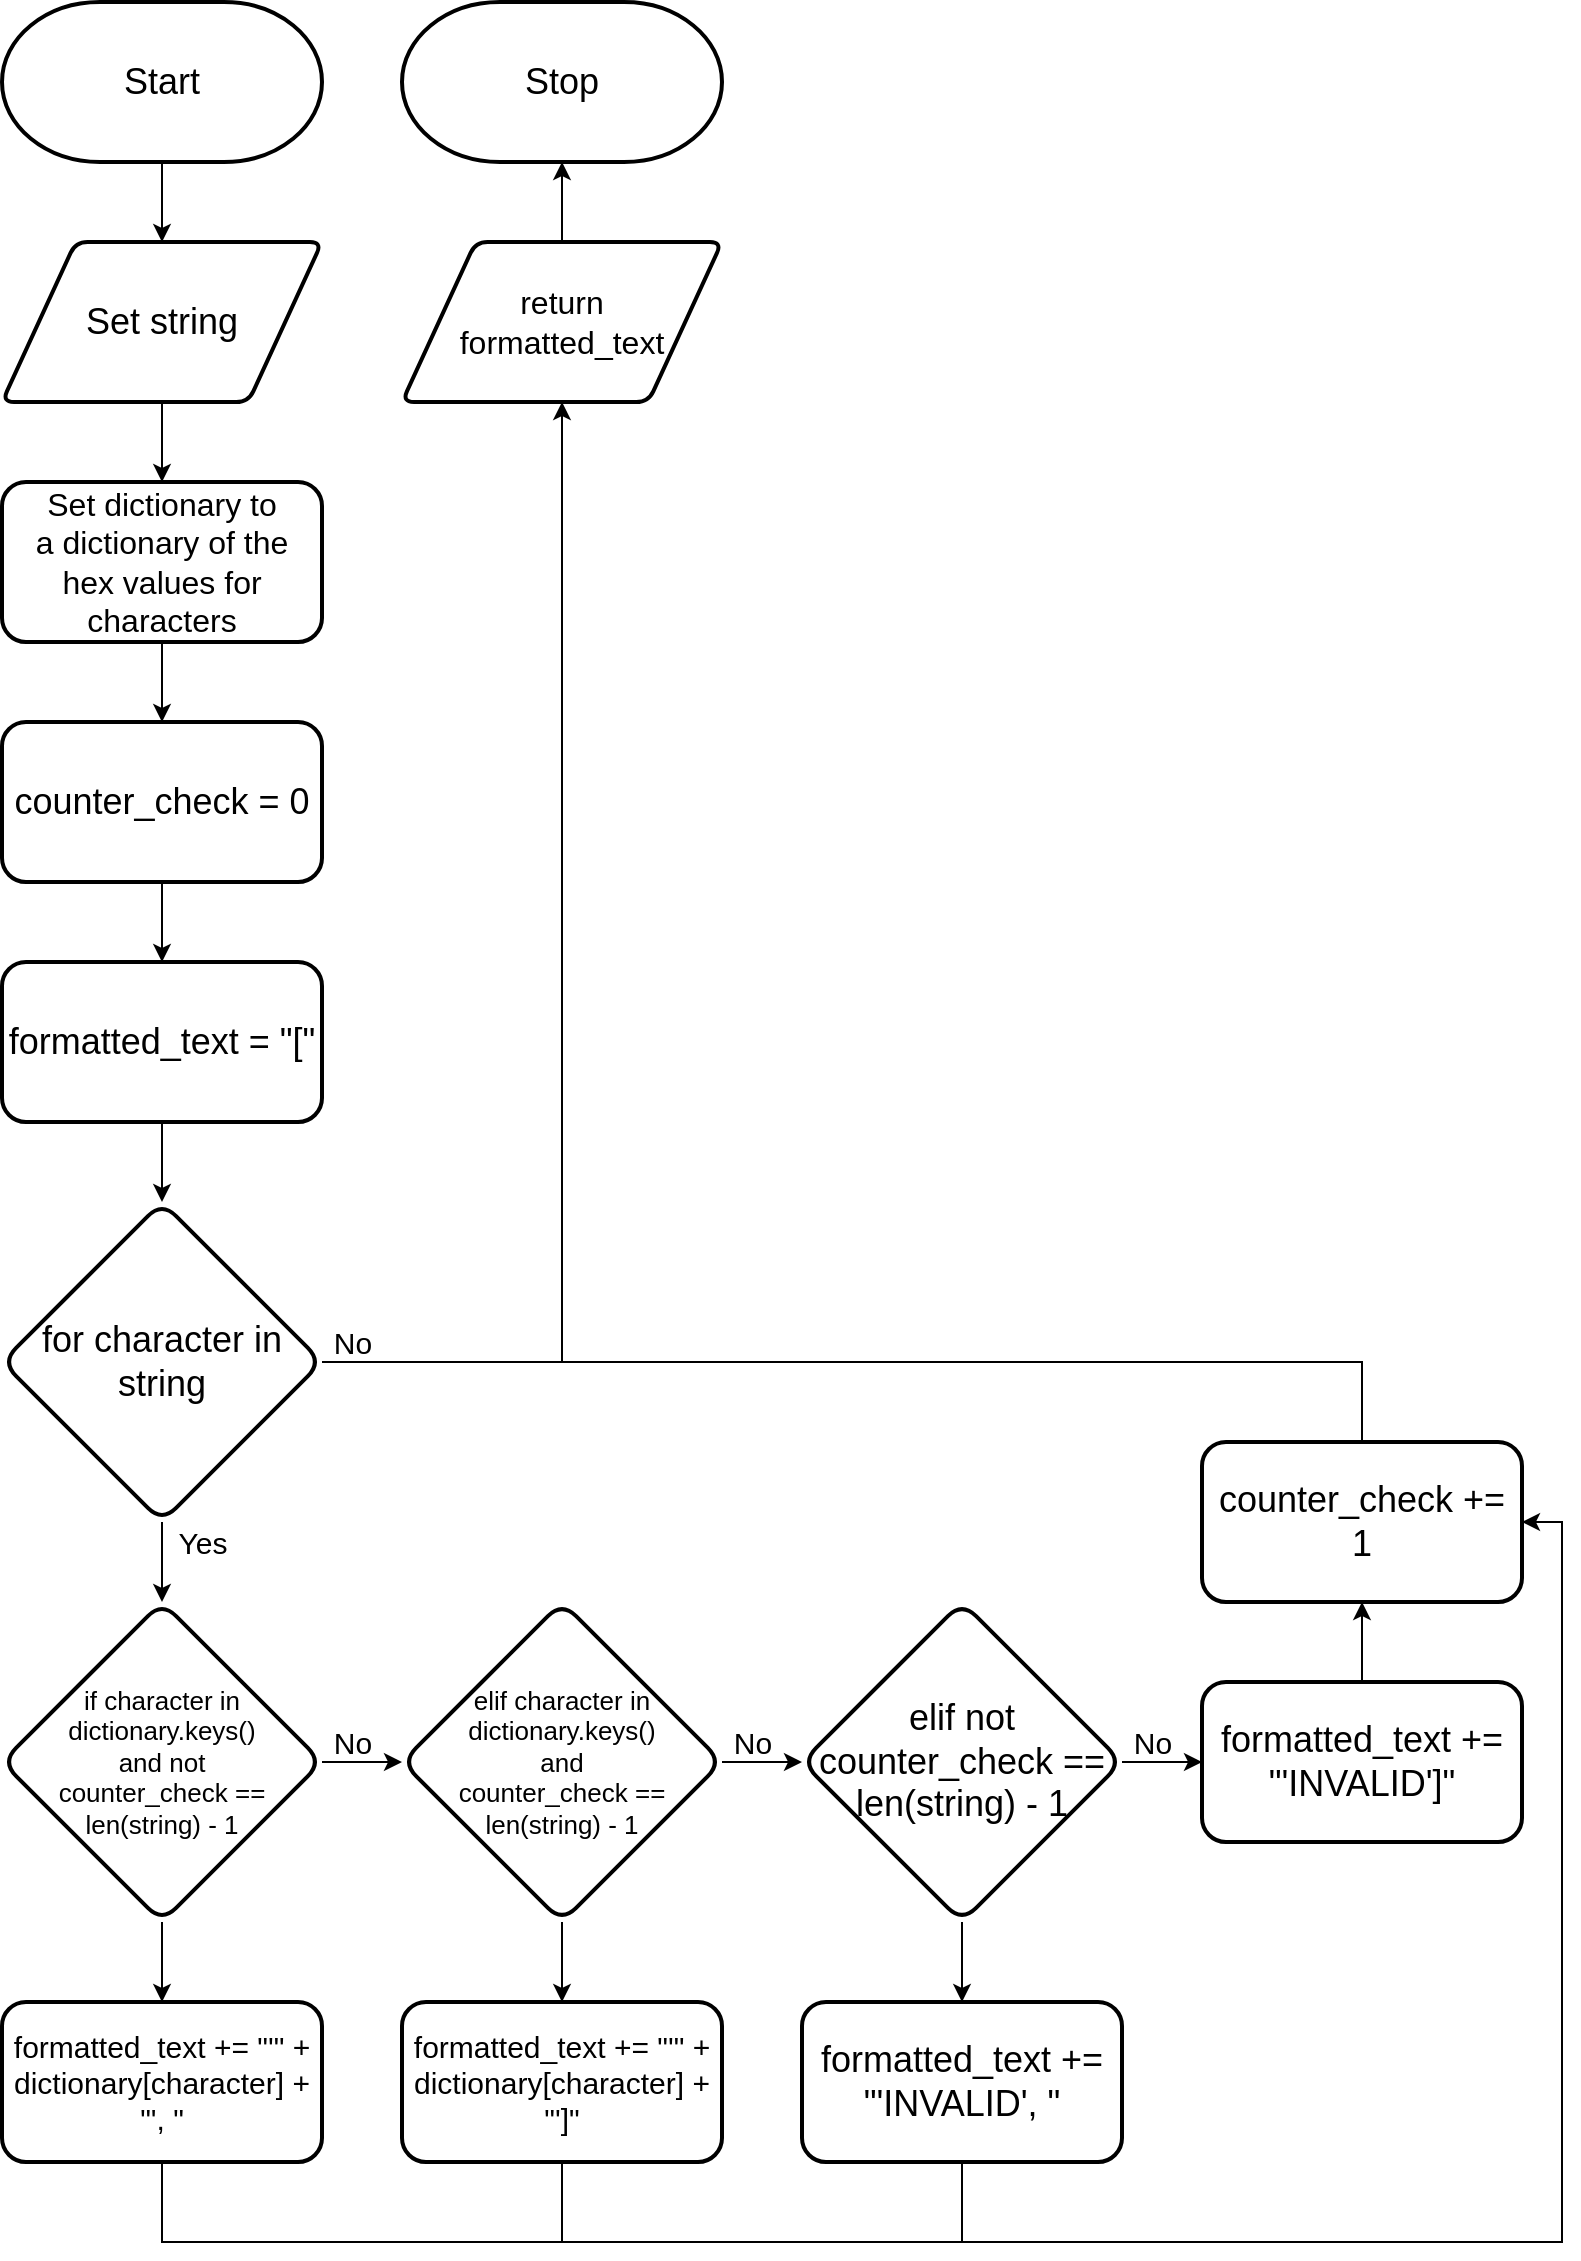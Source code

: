 <mxfile>
    <diagram id="A_tYOe9iZ1WcpGx81PBD" name="Page-1">
        <mxGraphModel dx="899" dy="1750" grid="1" gridSize="10" guides="1" tooltips="1" connect="1" arrows="1" fold="1" page="1" pageScale="1" pageWidth="827" pageHeight="1169" math="0" shadow="0">
            <root>
                <mxCell id="0"/>
                <mxCell id="1" parent="0"/>
                <mxCell id="282" style="edgeStyle=orthogonalEdgeStyle;rounded=0;html=1;entryX=0.5;entryY=0;entryDx=0;entryDy=0;fontSize=15;" parent="1" source="24" target="193" edge="1">
                    <mxGeometry relative="1" as="geometry"/>
                </mxCell>
                <mxCell id="24" value="&lt;font style=&quot;font-size: 18px&quot;&gt;Start&lt;/font&gt;" style="strokeWidth=2;html=1;shape=mxgraph.flowchart.terminator;whiteSpace=wrap;" parent="1" vertex="1">
                    <mxGeometry x="40" width="160" height="80" as="geometry"/>
                </mxCell>
                <mxCell id="25" value="&lt;font style=&quot;font-size: 18px&quot;&gt;Stop&lt;/font&gt;" style="strokeWidth=2;html=1;shape=mxgraph.flowchart.terminator;whiteSpace=wrap;" parent="1" vertex="1">
                    <mxGeometry x="240" width="160" height="80" as="geometry"/>
                </mxCell>
                <mxCell id="277" style="edgeStyle=none;html=1;entryX=0.5;entryY=0;entryDx=0;entryDy=0;fontSize=18;" parent="1" source="193" target="276" edge="1">
                    <mxGeometry relative="1" as="geometry"/>
                </mxCell>
                <mxCell id="193" value="Set string" style="shape=parallelogram;html=1;strokeWidth=2;perimeter=parallelogramPerimeter;whiteSpace=wrap;rounded=1;arcSize=12;size=0.23;fontSize=18;" parent="1" vertex="1">
                    <mxGeometry x="40" y="120" width="160" height="80" as="geometry"/>
                </mxCell>
                <mxCell id="279" style="edgeStyle=none;html=1;entryX=0.5;entryY=0;entryDx=0;entryDy=0;fontSize=15;" parent="1" edge="1">
                    <mxGeometry relative="1" as="geometry">
                        <mxPoint x="120" y="800" as="targetPoint"/>
                        <mxPoint x="120" y="760" as="sourcePoint"/>
                    </mxGeometry>
                </mxCell>
                <mxCell id="215" value="&lt;font style=&quot;font-size: 15px&quot;&gt;Yes&lt;/font&gt;" style="text;html=1;align=center;verticalAlign=middle;resizable=0;points=[];autosize=1;strokeColor=none;fillColor=none;fontSize=8;fontFamily=Helvetica;fontColor=default;" parent="1" vertex="1">
                    <mxGeometry x="120" y="760" width="40" height="20" as="geometry"/>
                </mxCell>
                <mxCell id="218" value="&lt;font style=&quot;font-size: 15px&quot;&gt;No&lt;br&gt;&lt;/font&gt;" style="text;html=1;align=center;verticalAlign=middle;resizable=0;points=[];autosize=1;strokeColor=none;fillColor=none;fontSize=8;fontFamily=Helvetica;fontColor=default;" parent="1" vertex="1">
                    <mxGeometry x="200" y="660" width="30" height="20" as="geometry"/>
                </mxCell>
                <mxCell id="278" style="edgeStyle=none;html=1;entryX=0.5;entryY=0;entryDx=0;entryDy=0;fontSize=15;" parent="1" source="276" edge="1">
                    <mxGeometry relative="1" as="geometry">
                        <mxPoint x="120" y="360" as="targetPoint"/>
                    </mxGeometry>
                </mxCell>
                <mxCell id="276" value="Set dictionary to&lt;br style=&quot;font-size: 13px;&quot;&gt;a dictionary of the&lt;br style=&quot;font-size: 13px;&quot;&gt;hex values for&lt;br style=&quot;font-size: 13px;&quot;&gt;characters" style="rounded=1;whiteSpace=wrap;html=1;fontSize=16;strokeWidth=2;" parent="1" vertex="1">
                    <mxGeometry x="40" y="240" width="160" height="80" as="geometry"/>
                </mxCell>
                <mxCell id="284" style="edgeStyle=none;html=1;entryX=0.5;entryY=1;entryDx=0;entryDy=0;entryPerimeter=0;" parent="1" source="281" target="25" edge="1">
                    <mxGeometry relative="1" as="geometry">
                        <mxPoint x="320" y="90" as="targetPoint"/>
                    </mxGeometry>
                </mxCell>
                <mxCell id="281" value="return&lt;br style=&quot;font-size: 16px;&quot;&gt;formatted_text" style="shape=parallelogram;html=1;strokeWidth=2;perimeter=parallelogramPerimeter;whiteSpace=wrap;rounded=1;arcSize=12;size=0.23;fontSize=16;" parent="1" vertex="1">
                    <mxGeometry x="240" y="120" width="160" height="80" as="geometry"/>
                </mxCell>
                <mxCell id="291" value="&lt;font style=&quot;font-size: 18px;&quot;&gt;for character in string&lt;br style=&quot;font-size: 18px;&quot;&gt;&lt;/font&gt;" style="rhombus;whiteSpace=wrap;html=1;rounded=1;fontFamily=Helvetica;fontSize=18;fontColor=default;strokeColor=default;strokeWidth=2;fillColor=default;" parent="1" vertex="1">
                    <mxGeometry x="40" y="600" width="160" height="160" as="geometry"/>
                </mxCell>
                <mxCell id="308" style="edgeStyle=none;html=1;entryX=0.5;entryY=0;entryDx=0;entryDy=0;fontSize=18;" edge="1" parent="1" source="292" target="305">
                    <mxGeometry relative="1" as="geometry"/>
                </mxCell>
                <mxCell id="292" value="counter_check = 0" style="rounded=1;whiteSpace=wrap;html=1;fontSize=18;strokeWidth=2;" parent="1" vertex="1">
                    <mxGeometry x="40" y="360" width="160" height="80" as="geometry"/>
                </mxCell>
                <mxCell id="301" style="edgeStyle=orthogonalEdgeStyle;html=1;exitX=1;exitY=0.5;exitDx=0;exitDy=0;rounded=0;" parent="1" source="291" target="281" edge="1">
                    <mxGeometry relative="1" as="geometry">
                        <mxPoint x="320" y="320" as="sourcePoint"/>
                    </mxGeometry>
                </mxCell>
                <mxCell id="311" style="edgeStyle=none;html=1;entryX=0.5;entryY=0;entryDx=0;entryDy=0;fontSize=16;" edge="1" parent="1" source="305" target="291">
                    <mxGeometry relative="1" as="geometry"/>
                </mxCell>
                <mxCell id="305" value="formatted_text = &quot;[&quot;" style="rounded=1;whiteSpace=wrap;html=1;fontSize=18;strokeWidth=2;" vertex="1" parent="1">
                    <mxGeometry x="40" y="480" width="160" height="80" as="geometry"/>
                </mxCell>
                <mxCell id="329" style="edgeStyle=orthogonalEdgeStyle;rounded=0;html=1;entryX=0.5;entryY=1;entryDx=0;entryDy=0;fontSize=18;" edge="1" parent="1" source="309" target="328">
                    <mxGeometry relative="1" as="geometry"/>
                </mxCell>
                <mxCell id="309" value="formatted_text += &quot;'INVALID']&quot;" style="rounded=1;whiteSpace=wrap;html=1;strokeWidth=2;fontSize=18;" vertex="1" parent="1">
                    <mxGeometry x="640" y="840" width="160" height="80" as="geometry"/>
                </mxCell>
                <mxCell id="314" style="edgeStyle=none;html=1;entryX=0;entryY=0.5;entryDx=0;entryDy=0;fontSize=13;" edge="1" parent="1" source="312" target="313">
                    <mxGeometry relative="1" as="geometry"/>
                </mxCell>
                <mxCell id="325" style="edgeStyle=none;html=1;entryX=0.5;entryY=0;entryDx=0;entryDy=0;fontSize=18;" edge="1" parent="1" source="312" target="322">
                    <mxGeometry relative="1" as="geometry"/>
                </mxCell>
                <mxCell id="312" value="&lt;font style=&quot;font-size: 13px&quot;&gt;if character in dictionary.keys()&lt;br&gt;and not&lt;br&gt;counter_check == len(string) - 1&lt;br style=&quot;font-size: 13px&quot;&gt;&lt;/font&gt;" style="rhombus;whiteSpace=wrap;html=1;rounded=1;fontFamily=Helvetica;fontSize=13;fontColor=default;strokeColor=default;strokeWidth=2;fillColor=default;" vertex="1" parent="1">
                    <mxGeometry x="40" y="800" width="160" height="160" as="geometry"/>
                </mxCell>
                <mxCell id="317" style="edgeStyle=none;html=1;fontSize=13;" edge="1" parent="1" source="313" target="316">
                    <mxGeometry relative="1" as="geometry"/>
                </mxCell>
                <mxCell id="326" style="edgeStyle=none;html=1;entryX=0.5;entryY=0;entryDx=0;entryDy=0;fontSize=18;" edge="1" parent="1" source="313" target="323">
                    <mxGeometry relative="1" as="geometry"/>
                </mxCell>
                <mxCell id="313" value="&lt;font style=&quot;font-size: 13px&quot;&gt;elif character in dictionary.keys()&lt;br&gt;and&lt;br&gt;counter_check == len(string) - 1&lt;br style=&quot;font-size: 13px&quot;&gt;&lt;/font&gt;" style="rhombus;whiteSpace=wrap;html=1;rounded=1;fontFamily=Helvetica;fontSize=13;fontColor=default;strokeColor=default;strokeWidth=2;fillColor=default;" vertex="1" parent="1">
                    <mxGeometry x="240" y="800" width="160" height="160" as="geometry"/>
                </mxCell>
                <mxCell id="315" value="&lt;font style=&quot;font-size: 15px&quot;&gt;No&lt;br&gt;&lt;/font&gt;" style="text;html=1;align=center;verticalAlign=middle;resizable=0;points=[];autosize=1;strokeColor=none;fillColor=none;fontSize=8;fontFamily=Helvetica;fontColor=default;" vertex="1" parent="1">
                    <mxGeometry x="200" y="860" width="30" height="20" as="geometry"/>
                </mxCell>
                <mxCell id="321" style="edgeStyle=none;html=1;entryX=0;entryY=0.5;entryDx=0;entryDy=0;fontSize=18;" edge="1" parent="1" source="316" target="309">
                    <mxGeometry relative="1" as="geometry"/>
                </mxCell>
                <mxCell id="327" style="edgeStyle=none;html=1;entryX=0.5;entryY=0;entryDx=0;entryDy=0;fontSize=18;" edge="1" parent="1" source="316" target="324">
                    <mxGeometry relative="1" as="geometry"/>
                </mxCell>
                <mxCell id="316" value="&lt;font style=&quot;font-size: 18px;&quot;&gt;elif not counter_check == len(string) - 1&lt;br style=&quot;font-size: 18px;&quot;&gt;&lt;/font&gt;" style="rhombus;whiteSpace=wrap;html=1;rounded=1;fontFamily=Helvetica;fontSize=18;fontColor=default;strokeColor=default;strokeWidth=2;fillColor=default;" vertex="1" parent="1">
                    <mxGeometry x="440" y="800" width="160" height="160" as="geometry"/>
                </mxCell>
                <mxCell id="318" value="&lt;font style=&quot;font-size: 15px&quot;&gt;No&lt;br&gt;&lt;/font&gt;" style="text;html=1;align=center;verticalAlign=middle;resizable=0;points=[];autosize=1;strokeColor=none;fillColor=none;fontSize=8;fontFamily=Helvetica;fontColor=default;" vertex="1" parent="1">
                    <mxGeometry x="400" y="860" width="30" height="20" as="geometry"/>
                </mxCell>
                <mxCell id="320" value="&lt;font style=&quot;font-size: 15px&quot;&gt;No&lt;br&gt;&lt;/font&gt;" style="text;html=1;align=center;verticalAlign=middle;resizable=0;points=[];autosize=1;strokeColor=none;fillColor=none;fontSize=8;fontFamily=Helvetica;fontColor=default;" vertex="1" parent="1">
                    <mxGeometry x="600" y="860" width="30" height="20" as="geometry"/>
                </mxCell>
                <mxCell id="332" style="edgeStyle=orthogonalEdgeStyle;rounded=0;html=1;fontSize=18;endArrow=none;endFill=0;" edge="1" parent="1" source="322">
                    <mxGeometry relative="1" as="geometry">
                        <mxPoint x="320" y="1120" as="targetPoint"/>
                        <Array as="points">
                            <mxPoint x="120" y="1120"/>
                        </Array>
                    </mxGeometry>
                </mxCell>
                <mxCell id="322" value="formatted_text += &quot;'&quot; + dictionary[character] + &quot;', &quot;" style="rounded=1;whiteSpace=wrap;html=1;strokeWidth=2;fontSize=15;" vertex="1" parent="1">
                    <mxGeometry x="40" y="1000" width="160" height="80" as="geometry"/>
                </mxCell>
                <mxCell id="331" style="edgeStyle=orthogonalEdgeStyle;rounded=0;html=1;fontSize=18;endArrow=none;endFill=0;" edge="1" parent="1" source="323">
                    <mxGeometry relative="1" as="geometry">
                        <mxPoint x="520" y="1120" as="targetPoint"/>
                        <Array as="points">
                            <mxPoint x="320" y="1120"/>
                        </Array>
                    </mxGeometry>
                </mxCell>
                <mxCell id="323" value="formatted_text += &quot;'&quot; + dictionary[character] + &quot;']&quot;" style="rounded=1;whiteSpace=wrap;html=1;strokeWidth=2;fontSize=15;" vertex="1" parent="1">
                    <mxGeometry x="240" y="1000" width="160" height="80" as="geometry"/>
                </mxCell>
                <mxCell id="330" style="edgeStyle=orthogonalEdgeStyle;rounded=0;html=1;entryX=1;entryY=0.5;entryDx=0;entryDy=0;fontSize=18;" edge="1" parent="1" source="324" target="328">
                    <mxGeometry relative="1" as="geometry">
                        <Array as="points">
                            <mxPoint x="520" y="1120"/>
                            <mxPoint x="820" y="1120"/>
                            <mxPoint x="820" y="760"/>
                        </Array>
                    </mxGeometry>
                </mxCell>
                <mxCell id="324" value="formatted_text += &quot;'INVALID', &quot;" style="rounded=1;whiteSpace=wrap;html=1;strokeWidth=2;fontSize=18;" vertex="1" parent="1">
                    <mxGeometry x="440" y="1000" width="160" height="80" as="geometry"/>
                </mxCell>
                <mxCell id="333" style="edgeStyle=orthogonalEdgeStyle;rounded=0;html=1;fontSize=18;endArrow=none;endFill=0;" edge="1" parent="1" source="328">
                    <mxGeometry relative="1" as="geometry">
                        <mxPoint x="320" y="680" as="targetPoint"/>
                        <Array as="points">
                            <mxPoint x="720" y="680"/>
                        </Array>
                    </mxGeometry>
                </mxCell>
                <mxCell id="328" value="counter_check += 1" style="rounded=1;whiteSpace=wrap;html=1;strokeWidth=2;fontSize=18;" vertex="1" parent="1">
                    <mxGeometry x="640" y="720" width="160" height="80" as="geometry"/>
                </mxCell>
            </root>
        </mxGraphModel>
    </diagram>
</mxfile>